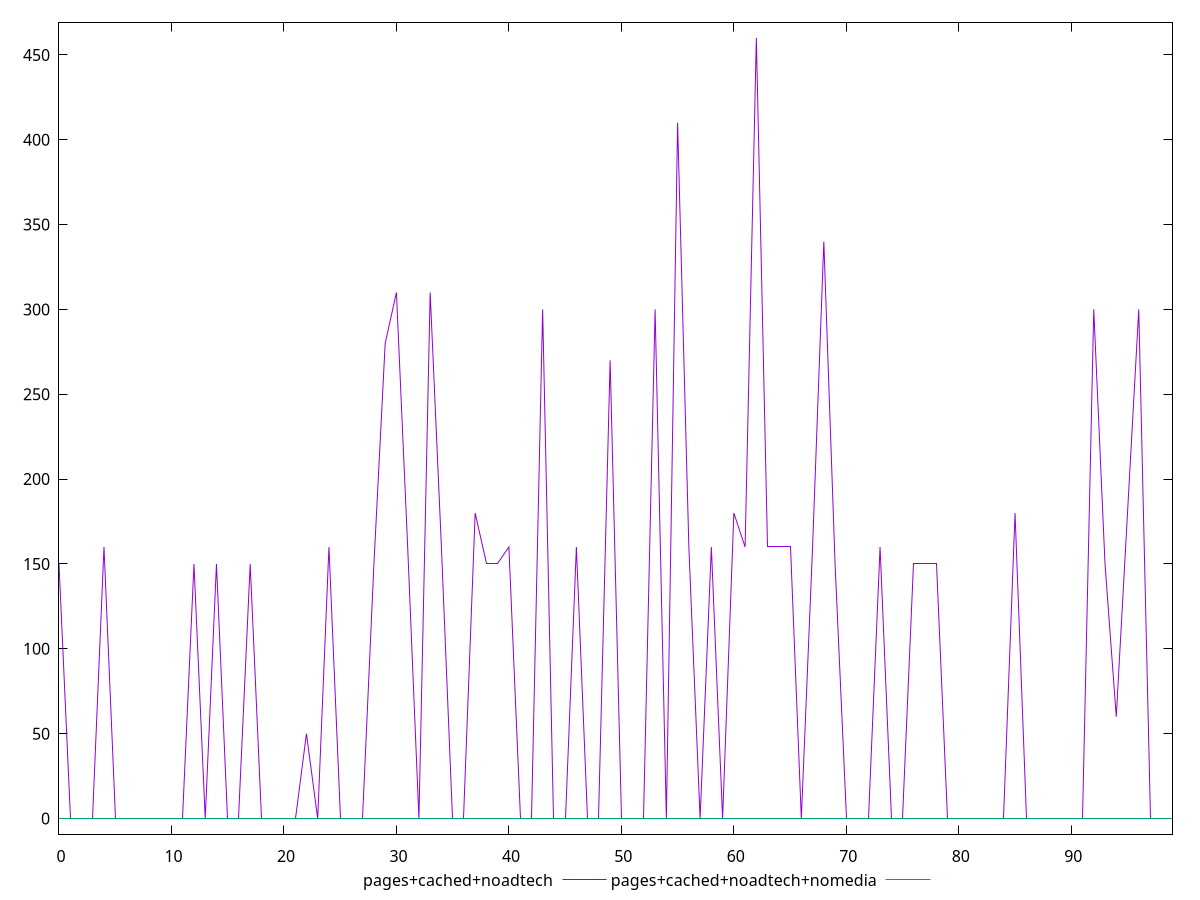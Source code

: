 reset

$pagesCachedNoadtech <<EOF
0 150
1 0
2 0
3 0
4 160
5 0
6 0
7 0
8 0
9 0
10 0
11 0
12 150
13 0
14 150
15 0
16 0
17 150
18 0
19 0
20 0
21 0
22 50
23 0
24 160
25 0
26 0
27 0
28 150
29 280
30 310
31 160
32 0
33 310
34 160
35 0
36 0
37 180
38 150
39 150
40 160
41 0
42 0
43 300
44 0
45 0
46 160
47 0
48 0
49 270
50 0
51 0
52 0
53 300
54 0
55 410
56 160
57 0
58 160
59 0
60 180
61 160
62 460
63 160
64 160
65 160
66 0
67 160
68 340
69 150
70 0
71 0
72 0
73 160
74 0
75 0
76 150
77 150
78 150
79 0
80 0
81 0
82 0
83 0
84 0
85 180
86 0
87 0
88 0
89 0
90 0
91 0
92 300
93 150
94 60
95 180
96 300
97 0
98 0
99 0
EOF

$pagesCachedNoadtechNomedia <<EOF
0 0
1 0
2 0
3 0
4 0
5 0
6 0
7 0
8 0
9 0
10 0
11 0
12 0
13 0
14 0
15 0
16 0
17 0
18 0
19 0
20 0
21 0
22 0
23 0
24 0
25 0
26 0
27 0
28 0
29 0
30 0
31 0
32 0
33 0
34 0
35 0
36 0
37 0
38 0
39 0
40 0
41 0
42 0
43 0
44 0
45 0
46 0
47 0
48 0
49 0
50 0
51 0
52 0
53 0
54 0
55 0
56 0
57 0
58 0
59 0
60 0
61 0
62 0
63 0
64 0
65 0
66 0
67 0
68 0
69 0
70 0
71 0
72 0
73 0
74 0
75 0
76 0
77 0
78 0
79 0
80 0
81 0
82 0
83 0
84 0
85 0
86 0
87 0
88 0
89 0
90 0
91 0
92 0
93 0
94 0
95 0
96 0
97 0
98 0
99 0
EOF

set key outside below
set xrange [0:99]
set yrange [-9.200000000000001:469.2]
set trange [-9.200000000000001:469.2]
set terminal svg size 640, 520 enhanced background rgb 'white'
set output "report_00014_2021-02-09T15:56:05.503Z/offscreen-images/comparison/line/2_vs_3.svg"

plot $pagesCachedNoadtech title "pages+cached+noadtech" with line, \
     $pagesCachedNoadtechNomedia title "pages+cached+noadtech+nomedia" with line

reset

